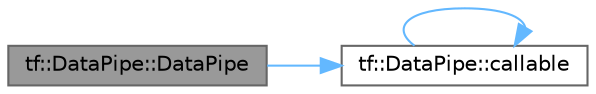 digraph "tf::DataPipe::DataPipe"
{
 // LATEX_PDF_SIZE
  bgcolor="transparent";
  edge [fontname=Helvetica,fontsize=10,labelfontname=Helvetica,labelfontsize=10];
  node [fontname=Helvetica,fontsize=10,shape=box,height=0.2,width=0.4];
  rankdir="LR";
  Node1 [id="Node000001",label="tf::DataPipe::DataPipe",height=0.2,width=0.4,color="gray40", fillcolor="grey60", style="filled", fontcolor="black",tooltip="constructs a data pipe"];
  Node1 -> Node2 [id="edge1_Node000001_Node000002",color="steelblue1",style="solid",tooltip=" "];
  Node2 [id="Node000002",label="tf::DataPipe::callable",height=0.2,width=0.4,color="grey40", fillcolor="white", style="filled",URL="$classtf_1_1_data_pipe.html#a5931f0ae2db8e00f4ad4c42a26adbeae",tooltip="assigns a new callable to the data pipe"];
  Node2 -> Node2 [id="edge2_Node000002_Node000002",color="steelblue1",style="solid",tooltip=" "];
}
